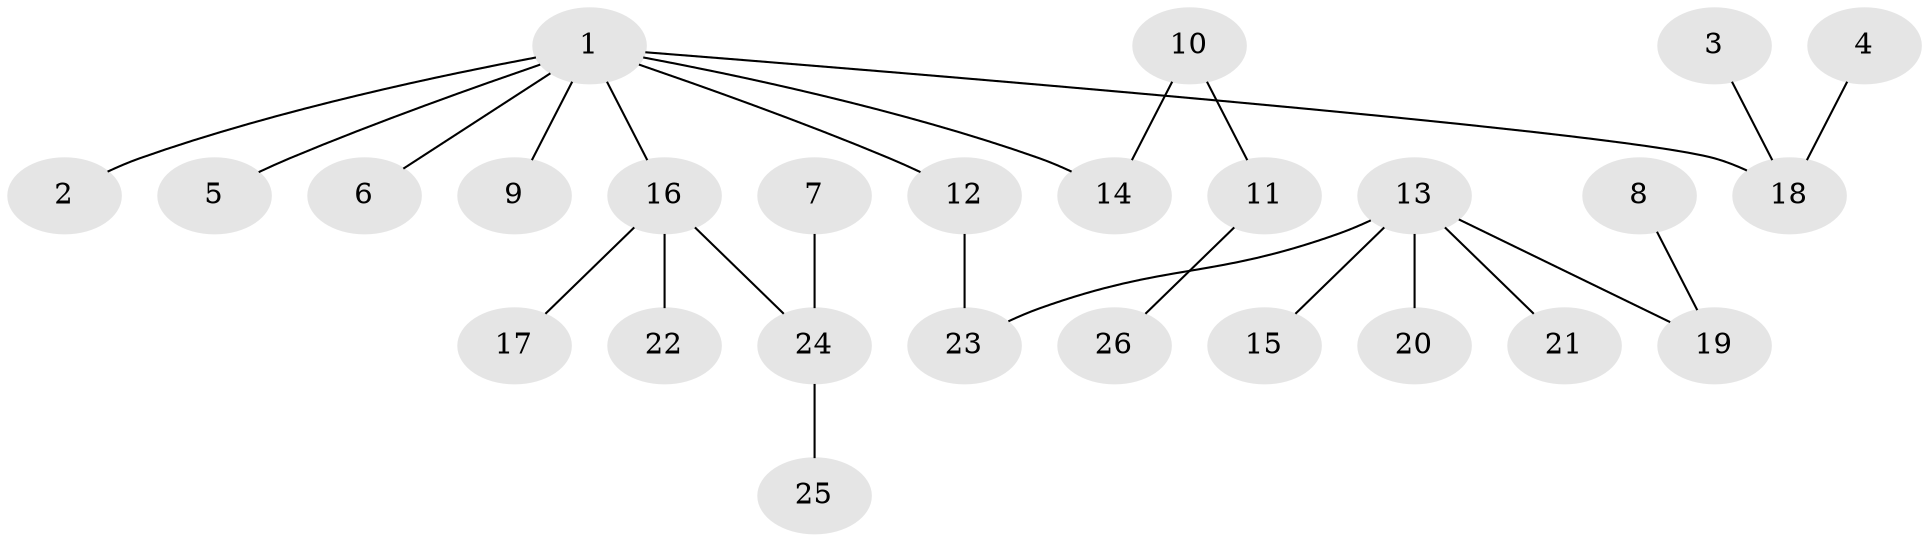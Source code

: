 // original degree distribution, {5: 0.0392156862745098, 6: 0.0196078431372549, 1: 0.5882352941176471, 4: 0.09803921568627451, 3: 0.1568627450980392, 2: 0.09803921568627451}
// Generated by graph-tools (version 1.1) at 2025/26/03/09/25 03:26:31]
// undirected, 26 vertices, 25 edges
graph export_dot {
graph [start="1"]
  node [color=gray90,style=filled];
  1;
  2;
  3;
  4;
  5;
  6;
  7;
  8;
  9;
  10;
  11;
  12;
  13;
  14;
  15;
  16;
  17;
  18;
  19;
  20;
  21;
  22;
  23;
  24;
  25;
  26;
  1 -- 2 [weight=1.0];
  1 -- 5 [weight=1.0];
  1 -- 6 [weight=1.0];
  1 -- 9 [weight=1.0];
  1 -- 12 [weight=1.0];
  1 -- 14 [weight=1.0];
  1 -- 16 [weight=1.0];
  1 -- 18 [weight=1.0];
  3 -- 18 [weight=1.0];
  4 -- 18 [weight=1.0];
  7 -- 24 [weight=1.0];
  8 -- 19 [weight=1.0];
  10 -- 11 [weight=1.0];
  10 -- 14 [weight=1.0];
  11 -- 26 [weight=1.0];
  12 -- 23 [weight=1.0];
  13 -- 15 [weight=1.0];
  13 -- 19 [weight=1.0];
  13 -- 20 [weight=1.0];
  13 -- 21 [weight=1.0];
  13 -- 23 [weight=1.0];
  16 -- 17 [weight=1.0];
  16 -- 22 [weight=1.0];
  16 -- 24 [weight=1.0];
  24 -- 25 [weight=1.0];
}
